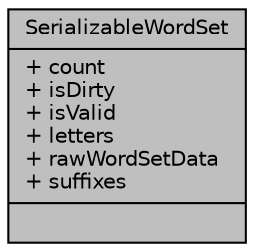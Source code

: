 digraph "SerializableWordSet"
{
 // INTERACTIVE_SVG=YES
  bgcolor="transparent";
  edge [fontname="Helvetica",fontsize="10",labelfontname="Helvetica",labelfontsize="10"];
  node [fontname="Helvetica",fontsize="10",shape=record];
  Node1 [label="{SerializableWordSet\n|+ count\l+ isDirty\l+ isValid\l+ letters\l+ rawWordSetData\l+ suffixes\l|}",height=0.2,width=0.4,color="black", fillcolor="grey75", style="filled" fontcolor="black"];
}
